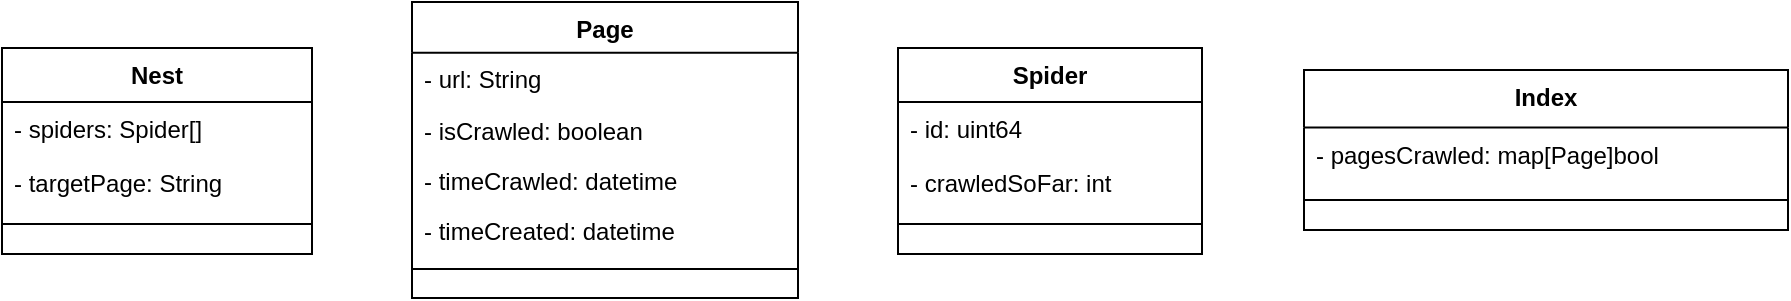 <mxfile version="21.6.6" type="device">
  <diagram name="Page-1" id="2Dwvwn0rUAQjBnIRvj_6">
    <mxGraphModel dx="1242" dy="832" grid="1" gridSize="10" guides="1" tooltips="1" connect="1" arrows="1" fold="1" page="1" pageScale="1" pageWidth="850" pageHeight="1100" math="0" shadow="0">
      <root>
        <mxCell id="0" />
        <mxCell id="1" parent="0" />
        <mxCell id="2" value="Nest" style="swimlane;fontStyle=1;align=center;verticalAlign=top;childLayout=stackLayout;horizontal=1;startSize=27;horizontalStack=0;resizeParent=1;resizeParentMax=0;resizeLast=0;collapsible=0;marginBottom=0;" parent="1" vertex="1">
          <mxGeometry x="8" y="31" width="155" height="103" as="geometry" />
        </mxCell>
        <mxCell id="3" value="- spiders: Spider[]" style="text;strokeColor=none;fillColor=none;align=left;verticalAlign=top;spacingLeft=4;spacingRight=4;overflow=hidden;rotatable=0;points=[[0,0.5],[1,0.5]];portConstraint=eastwest;" parent="2" vertex="1">
          <mxGeometry y="27" width="155" height="27" as="geometry" />
        </mxCell>
        <mxCell id="4" value="- targetPage: String" style="text;strokeColor=none;fillColor=none;align=left;verticalAlign=top;spacingLeft=4;spacingRight=4;overflow=hidden;rotatable=0;points=[[0,0.5],[1,0.5]];portConstraint=eastwest;" parent="2" vertex="1">
          <mxGeometry y="54" width="155" height="27" as="geometry" />
        </mxCell>
        <mxCell id="5" style="line;strokeWidth=1;fillColor=none;align=left;verticalAlign=middle;spacingTop=-1;spacingLeft=3;spacingRight=3;rotatable=0;labelPosition=right;points=[];portConstraint=eastwest;strokeColor=inherit;" parent="2" vertex="1">
          <mxGeometry y="81" width="155" height="14" as="geometry" />
        </mxCell>
        <mxCell id="6" value="Page" style="swimlane;fontStyle=1;align=center;verticalAlign=top;childLayout=stackLayout;horizontal=1;startSize=25.364;horizontalStack=0;resizeParent=1;resizeParentMax=0;resizeLast=0;collapsible=0;marginBottom=0;" parent="1" vertex="1">
          <mxGeometry x="213" y="8" width="193" height="148" as="geometry" />
        </mxCell>
        <mxCell id="7" value="- url: String" style="text;strokeColor=none;fillColor=none;align=left;verticalAlign=top;spacingLeft=4;spacingRight=4;overflow=hidden;rotatable=0;points=[[0,0.5],[1,0.5]];portConstraint=eastwest;" parent="6" vertex="1">
          <mxGeometry y="25" width="193" height="25" as="geometry" />
        </mxCell>
        <mxCell id="8" value="- isCrawled: boolean" style="text;strokeColor=none;fillColor=none;align=left;verticalAlign=top;spacingLeft=4;spacingRight=4;overflow=hidden;rotatable=0;points=[[0,0.5],[1,0.5]];portConstraint=eastwest;" parent="6" vertex="1">
          <mxGeometry y="51" width="193" height="25" as="geometry" />
        </mxCell>
        <mxCell id="9" value="- timeCrawled: datetime" style="text;strokeColor=none;fillColor=none;align=left;verticalAlign=top;spacingLeft=4;spacingRight=4;overflow=hidden;rotatable=0;points=[[0,0.5],[1,0.5]];portConstraint=eastwest;" parent="6" vertex="1">
          <mxGeometry y="76" width="193" height="25" as="geometry" />
        </mxCell>
        <mxCell id="10" value="- timeCreated: datetime" style="text;strokeColor=none;fillColor=none;align=left;verticalAlign=top;spacingLeft=4;spacingRight=4;overflow=hidden;rotatable=0;points=[[0,0.5],[1,0.5]];portConstraint=eastwest;" parent="6" vertex="1">
          <mxGeometry y="101" width="193" height="25" as="geometry" />
        </mxCell>
        <mxCell id="11" style="line;strokeWidth=1;fillColor=none;align=left;verticalAlign=middle;spacingTop=-1;spacingLeft=3;spacingRight=3;rotatable=0;labelPosition=right;points=[];portConstraint=eastwest;strokeColor=inherit;" parent="6" vertex="1">
          <mxGeometry y="127" width="193" height="13" as="geometry" />
        </mxCell>
        <mxCell id="12" value="Spider" style="swimlane;fontStyle=1;align=center;verticalAlign=top;childLayout=stackLayout;horizontal=1;startSize=27;horizontalStack=0;resizeParent=1;resizeParentMax=0;resizeLast=0;collapsible=0;marginBottom=0;" parent="1" vertex="1">
          <mxGeometry x="456" y="31" width="152" height="103" as="geometry" />
        </mxCell>
        <mxCell id="13" value="- id: uint64" style="text;strokeColor=none;fillColor=none;align=left;verticalAlign=top;spacingLeft=4;spacingRight=4;overflow=hidden;rotatable=0;points=[[0,0.5],[1,0.5]];portConstraint=eastwest;" parent="12" vertex="1">
          <mxGeometry y="27" width="152" height="27" as="geometry" />
        </mxCell>
        <mxCell id="14" value="- crawledSoFar: int" style="text;strokeColor=none;fillColor=none;align=left;verticalAlign=top;spacingLeft=4;spacingRight=4;overflow=hidden;rotatable=0;points=[[0,0.5],[1,0.5]];portConstraint=eastwest;" parent="12" vertex="1">
          <mxGeometry y="54" width="152" height="27" as="geometry" />
        </mxCell>
        <mxCell id="15" style="line;strokeWidth=1;fillColor=none;align=left;verticalAlign=middle;spacingTop=-1;spacingLeft=3;spacingRight=3;rotatable=0;labelPosition=right;points=[];portConstraint=eastwest;strokeColor=inherit;" parent="12" vertex="1">
          <mxGeometry y="81" width="152" height="14" as="geometry" />
        </mxCell>
        <mxCell id="16" value="Index" style="swimlane;fontStyle=1;align=center;verticalAlign=top;childLayout=stackLayout;horizontal=1;startSize=28.8;horizontalStack=0;resizeParent=1;resizeParentMax=0;resizeLast=0;collapsible=0;marginBottom=0;" parent="1" vertex="1">
          <mxGeometry x="659" y="42" width="242" height="80" as="geometry" />
        </mxCell>
        <mxCell id="17" value="- pagesCrawled: map[Page]bool" style="text;strokeColor=none;fillColor=none;align=left;verticalAlign=top;spacingLeft=4;spacingRight=4;overflow=hidden;rotatable=0;points=[[0,0.5],[1,0.5]];portConstraint=eastwest;" parent="16" vertex="1">
          <mxGeometry y="29" width="242" height="29" as="geometry" />
        </mxCell>
        <mxCell id="18" style="line;strokeWidth=1;fillColor=none;align=left;verticalAlign=middle;spacingTop=-1;spacingLeft=3;spacingRight=3;rotatable=0;labelPosition=right;points=[];portConstraint=eastwest;strokeColor=inherit;" parent="16" vertex="1">
          <mxGeometry y="58" width="242" height="14" as="geometry" />
        </mxCell>
      </root>
    </mxGraphModel>
  </diagram>
</mxfile>
